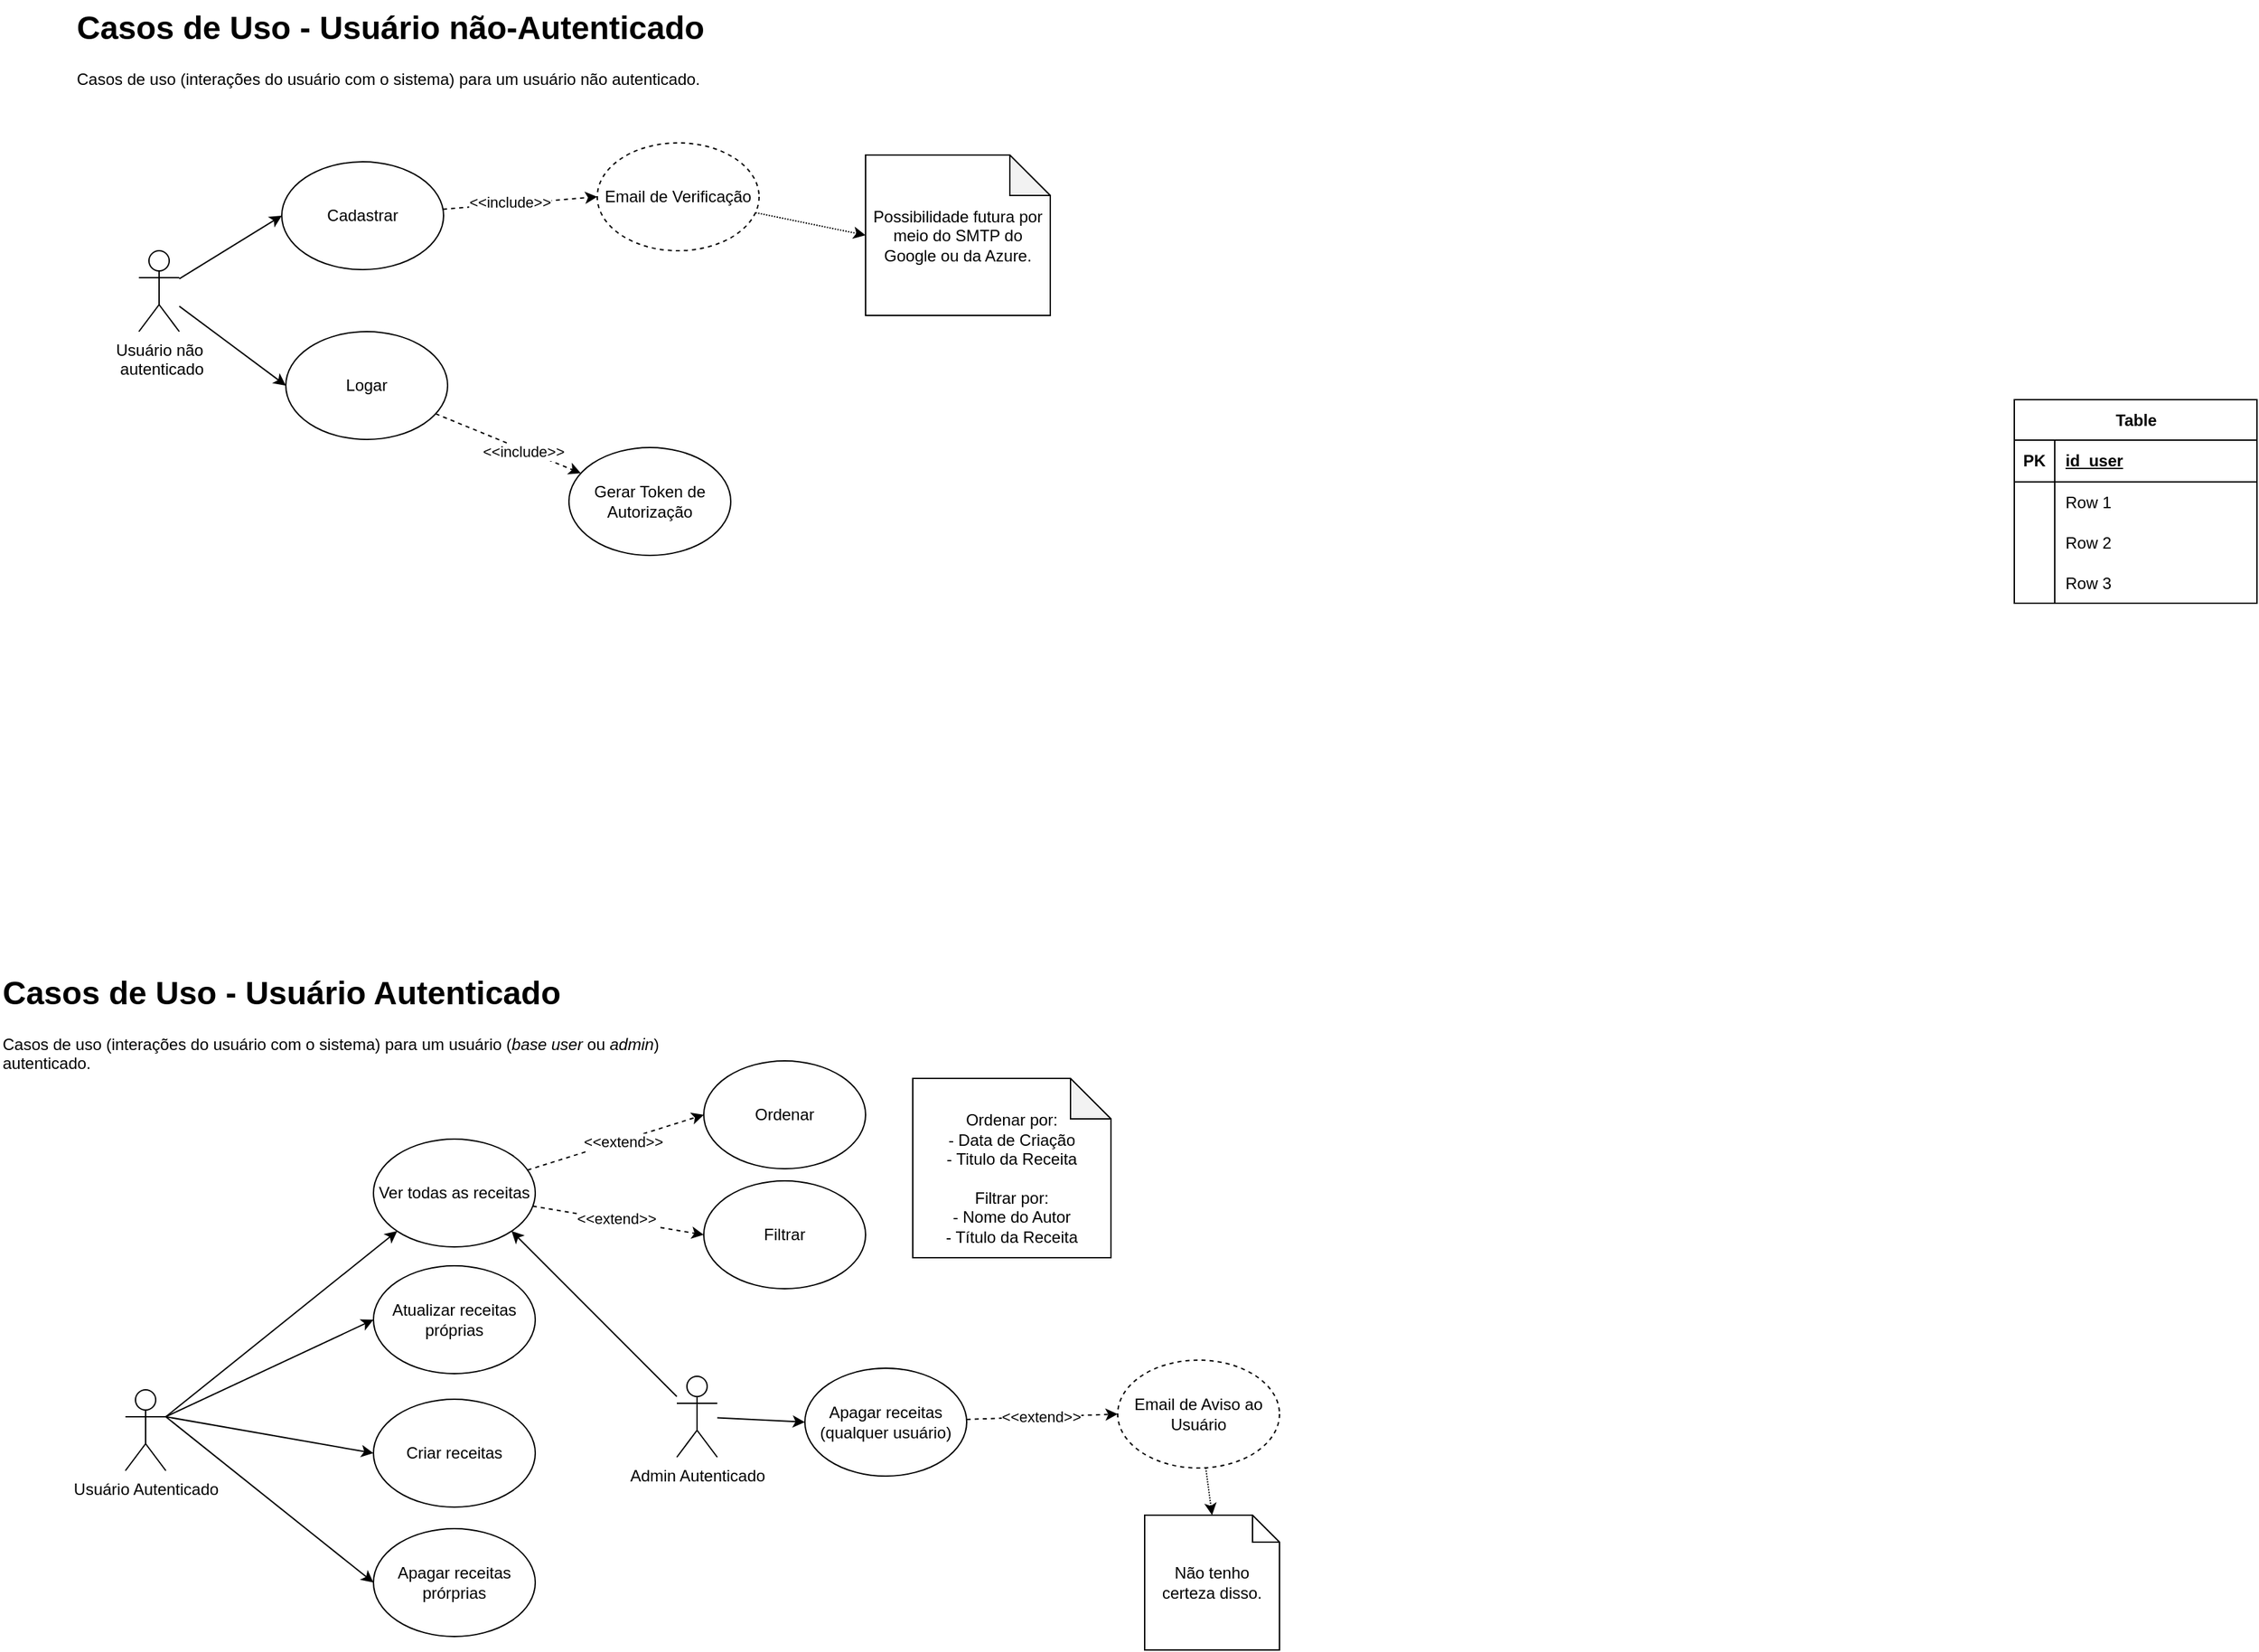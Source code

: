 <mxfile version="24.6.4" type="github">
  <diagram name="Page-1" id="S7Eeinbv5tM7vnfY-F3c">
    <mxGraphModel dx="2537" dy="2025" grid="0" gridSize="10" guides="1" tooltips="1" connect="1" arrows="1" fold="1" page="1" pageScale="1" pageWidth="850" pageHeight="1100" math="0" shadow="0">
      <root>
        <mxCell id="0" />
        <mxCell id="1" parent="0" />
        <mxCell id="zsw_x6GPfmMV1cNMkHco-22" style="rounded=0;orthogonalLoop=1;jettySize=auto;html=1;exitX=1;exitY=0.333;exitDx=0;exitDy=0;exitPerimeter=0;entryX=0;entryY=1;entryDx=0;entryDy=0;" parent="1" source="zsw_x6GPfmMV1cNMkHco-17" target="zsw_x6GPfmMV1cNMkHco-18" edge="1">
          <mxGeometry relative="1" as="geometry" />
        </mxCell>
        <mxCell id="zsw_x6GPfmMV1cNMkHco-23" style="rounded=0;orthogonalLoop=1;jettySize=auto;html=1;exitX=1;exitY=0.333;exitDx=0;exitDy=0;exitPerimeter=0;entryX=0;entryY=0.5;entryDx=0;entryDy=0;" parent="1" source="zsw_x6GPfmMV1cNMkHco-17" target="zsw_x6GPfmMV1cNMkHco-55" edge="1">
          <mxGeometry relative="1" as="geometry">
            <mxPoint x="-426" y="542" as="targetPoint" />
          </mxGeometry>
        </mxCell>
        <mxCell id="zsw_x6GPfmMV1cNMkHco-24" style="rounded=0;orthogonalLoop=1;jettySize=auto;html=1;exitX=1;exitY=0.333;exitDx=0;exitDy=0;exitPerimeter=0;entryX=0;entryY=0.5;entryDx=0;entryDy=0;" parent="1" source="zsw_x6GPfmMV1cNMkHco-17" target="zsw_x6GPfmMV1cNMkHco-20" edge="1">
          <mxGeometry relative="1" as="geometry" />
        </mxCell>
        <mxCell id="zsw_x6GPfmMV1cNMkHco-26" style="rounded=0;orthogonalLoop=1;jettySize=auto;html=1;exitX=1;exitY=0.333;exitDx=0;exitDy=0;exitPerimeter=0;entryX=0;entryY=0.5;entryDx=0;entryDy=0;" parent="1" source="zsw_x6GPfmMV1cNMkHco-17" target="zsw_x6GPfmMV1cNMkHco-25" edge="1">
          <mxGeometry relative="1" as="geometry" />
        </mxCell>
        <mxCell id="zsw_x6GPfmMV1cNMkHco-17" value="Usuário Autenticado&lt;div&gt;&lt;br&gt;&lt;/div&gt;" style="shape=umlActor;verticalLabelPosition=bottom;verticalAlign=top;html=1;outlineConnect=0;" parent="1" vertex="1">
          <mxGeometry x="-668" y="578" width="30" height="60" as="geometry" />
        </mxCell>
        <mxCell id="zsw_x6GPfmMV1cNMkHco-69" style="rounded=0;orthogonalLoop=1;jettySize=auto;html=1;entryX=0;entryY=0.5;entryDx=0;entryDy=0;dashed=1;" parent="1" source="zsw_x6GPfmMV1cNMkHco-18" target="zsw_x6GPfmMV1cNMkHco-52" edge="1">
          <mxGeometry relative="1" as="geometry" />
        </mxCell>
        <mxCell id="ztY--GsbA4i9xP2L4_hL-9" value="&amp;lt;&amp;lt;extend&amp;gt;&amp;gt;" style="edgeLabel;html=1;align=center;verticalAlign=middle;resizable=0;points=[];" vertex="1" connectable="0" parent="zsw_x6GPfmMV1cNMkHco-69">
          <mxGeometry x="0.077" y="-1" relative="1" as="geometry">
            <mxPoint as="offset" />
          </mxGeometry>
        </mxCell>
        <mxCell id="zsw_x6GPfmMV1cNMkHco-70" style="rounded=0;orthogonalLoop=1;jettySize=auto;html=1;entryX=0;entryY=0.5;entryDx=0;entryDy=0;dashed=1;" parent="1" source="zsw_x6GPfmMV1cNMkHco-18" target="zsw_x6GPfmMV1cNMkHco-53" edge="1">
          <mxGeometry relative="1" as="geometry" />
        </mxCell>
        <mxCell id="ztY--GsbA4i9xP2L4_hL-10" value="&amp;lt;&amp;lt;extend&amp;gt;&amp;gt;" style="edgeLabel;html=1;align=center;verticalAlign=middle;resizable=0;points=[];" vertex="1" connectable="0" parent="zsw_x6GPfmMV1cNMkHco-70">
          <mxGeometry x="-0.031" y="1" relative="1" as="geometry">
            <mxPoint as="offset" />
          </mxGeometry>
        </mxCell>
        <mxCell id="zsw_x6GPfmMV1cNMkHco-18" value="Ver todas as receitas" style="ellipse;whiteSpace=wrap;html=1;" parent="1" vertex="1">
          <mxGeometry x="-484" y="392" width="120" height="80" as="geometry" />
        </mxCell>
        <mxCell id="zsw_x6GPfmMV1cNMkHco-20" value="Criar receitas" style="ellipse;whiteSpace=wrap;html=1;" parent="1" vertex="1">
          <mxGeometry x="-484" y="585" width="120" height="80" as="geometry" />
        </mxCell>
        <mxCell id="zsw_x6GPfmMV1cNMkHco-21" value="&lt;div&gt;&lt;br&gt;&lt;/div&gt;&lt;div&gt;Ordenar por:&lt;/div&gt;&lt;div&gt;- Data de Criação&lt;/div&gt;&lt;div&gt;- Titulo da Receita&lt;/div&gt;&lt;div&gt;&lt;br&gt;&lt;/div&gt;Filtrar por:&lt;div&gt;- Nome do Autor&lt;/div&gt;&lt;div&gt;- Título da Receita&lt;/div&gt;" style="shape=note;whiteSpace=wrap;html=1;backgroundOutline=1;darkOpacity=0.05;" parent="1" vertex="1">
          <mxGeometry x="-84" y="347" width="147" height="133" as="geometry" />
        </mxCell>
        <mxCell id="zsw_x6GPfmMV1cNMkHco-25" value="Apagar receitas prórprias" style="ellipse;whiteSpace=wrap;html=1;" parent="1" vertex="1">
          <mxGeometry x="-484" y="681" width="120" height="80" as="geometry" />
        </mxCell>
        <mxCell id="zsw_x6GPfmMV1cNMkHco-31" value="Table" style="shape=table;startSize=30;container=1;collapsible=1;childLayout=tableLayout;fixedRows=1;rowLines=0;fontStyle=1;align=center;resizeLast=1;html=1;" parent="1" vertex="1">
          <mxGeometry x="733" y="-156.5" width="180" height="151" as="geometry" />
        </mxCell>
        <mxCell id="zsw_x6GPfmMV1cNMkHco-32" value="" style="shape=tableRow;horizontal=0;startSize=0;swimlaneHead=0;swimlaneBody=0;fillColor=none;collapsible=0;dropTarget=0;points=[[0,0.5],[1,0.5]];portConstraint=eastwest;top=0;left=0;right=0;bottom=1;" parent="zsw_x6GPfmMV1cNMkHco-31" vertex="1">
          <mxGeometry y="30" width="180" height="31" as="geometry" />
        </mxCell>
        <mxCell id="zsw_x6GPfmMV1cNMkHco-33" value="PK" style="shape=partialRectangle;connectable=0;fillColor=none;top=0;left=0;bottom=0;right=0;fontStyle=1;overflow=hidden;whiteSpace=wrap;html=1;" parent="zsw_x6GPfmMV1cNMkHco-32" vertex="1">
          <mxGeometry width="30" height="31" as="geometry">
            <mxRectangle width="30" height="31" as="alternateBounds" />
          </mxGeometry>
        </mxCell>
        <mxCell id="zsw_x6GPfmMV1cNMkHco-34" value="id_user" style="shape=partialRectangle;connectable=0;fillColor=none;top=0;left=0;bottom=0;right=0;align=left;spacingLeft=6;fontStyle=5;overflow=hidden;whiteSpace=wrap;html=1;" parent="zsw_x6GPfmMV1cNMkHco-32" vertex="1">
          <mxGeometry x="30" width="150" height="31" as="geometry">
            <mxRectangle width="150" height="31" as="alternateBounds" />
          </mxGeometry>
        </mxCell>
        <mxCell id="zsw_x6GPfmMV1cNMkHco-35" value="" style="shape=tableRow;horizontal=0;startSize=0;swimlaneHead=0;swimlaneBody=0;fillColor=none;collapsible=0;dropTarget=0;points=[[0,0.5],[1,0.5]];portConstraint=eastwest;top=0;left=0;right=0;bottom=0;" parent="zsw_x6GPfmMV1cNMkHco-31" vertex="1">
          <mxGeometry y="61" width="180" height="30" as="geometry" />
        </mxCell>
        <mxCell id="zsw_x6GPfmMV1cNMkHco-36" value="" style="shape=partialRectangle;connectable=0;fillColor=none;top=0;left=0;bottom=0;right=0;editable=1;overflow=hidden;whiteSpace=wrap;html=1;" parent="zsw_x6GPfmMV1cNMkHco-35" vertex="1">
          <mxGeometry width="30" height="30" as="geometry">
            <mxRectangle width="30" height="30" as="alternateBounds" />
          </mxGeometry>
        </mxCell>
        <mxCell id="zsw_x6GPfmMV1cNMkHco-37" value="Row 1" style="shape=partialRectangle;connectable=0;fillColor=none;top=0;left=0;bottom=0;right=0;align=left;spacingLeft=6;overflow=hidden;whiteSpace=wrap;html=1;" parent="zsw_x6GPfmMV1cNMkHco-35" vertex="1">
          <mxGeometry x="30" width="150" height="30" as="geometry">
            <mxRectangle width="150" height="30" as="alternateBounds" />
          </mxGeometry>
        </mxCell>
        <mxCell id="zsw_x6GPfmMV1cNMkHco-38" value="" style="shape=tableRow;horizontal=0;startSize=0;swimlaneHead=0;swimlaneBody=0;fillColor=none;collapsible=0;dropTarget=0;points=[[0,0.5],[1,0.5]];portConstraint=eastwest;top=0;left=0;right=0;bottom=0;" parent="zsw_x6GPfmMV1cNMkHco-31" vertex="1">
          <mxGeometry y="91" width="180" height="30" as="geometry" />
        </mxCell>
        <mxCell id="zsw_x6GPfmMV1cNMkHco-39" value="" style="shape=partialRectangle;connectable=0;fillColor=none;top=0;left=0;bottom=0;right=0;editable=1;overflow=hidden;whiteSpace=wrap;html=1;" parent="zsw_x6GPfmMV1cNMkHco-38" vertex="1">
          <mxGeometry width="30" height="30" as="geometry">
            <mxRectangle width="30" height="30" as="alternateBounds" />
          </mxGeometry>
        </mxCell>
        <mxCell id="zsw_x6GPfmMV1cNMkHco-40" value="Row 2" style="shape=partialRectangle;connectable=0;fillColor=none;top=0;left=0;bottom=0;right=0;align=left;spacingLeft=6;overflow=hidden;whiteSpace=wrap;html=1;" parent="zsw_x6GPfmMV1cNMkHco-38" vertex="1">
          <mxGeometry x="30" width="150" height="30" as="geometry">
            <mxRectangle width="150" height="30" as="alternateBounds" />
          </mxGeometry>
        </mxCell>
        <mxCell id="zsw_x6GPfmMV1cNMkHco-41" value="" style="shape=tableRow;horizontal=0;startSize=0;swimlaneHead=0;swimlaneBody=0;fillColor=none;collapsible=0;dropTarget=0;points=[[0,0.5],[1,0.5]];portConstraint=eastwest;top=0;left=0;right=0;bottom=0;" parent="zsw_x6GPfmMV1cNMkHco-31" vertex="1">
          <mxGeometry y="121" width="180" height="30" as="geometry" />
        </mxCell>
        <mxCell id="zsw_x6GPfmMV1cNMkHco-42" value="" style="shape=partialRectangle;connectable=0;fillColor=none;top=0;left=0;bottom=0;right=0;editable=1;overflow=hidden;whiteSpace=wrap;html=1;" parent="zsw_x6GPfmMV1cNMkHco-41" vertex="1">
          <mxGeometry width="30" height="30" as="geometry">
            <mxRectangle width="30" height="30" as="alternateBounds" />
          </mxGeometry>
        </mxCell>
        <mxCell id="zsw_x6GPfmMV1cNMkHco-43" value="Row 3" style="shape=partialRectangle;connectable=0;fillColor=none;top=0;left=0;bottom=0;right=0;align=left;spacingLeft=6;overflow=hidden;whiteSpace=wrap;html=1;" parent="zsw_x6GPfmMV1cNMkHco-41" vertex="1">
          <mxGeometry x="30" width="150" height="30" as="geometry">
            <mxRectangle width="150" height="30" as="alternateBounds" />
          </mxGeometry>
        </mxCell>
        <mxCell id="ztY--GsbA4i9xP2L4_hL-3" style="rounded=0;orthogonalLoop=1;jettySize=auto;html=1;entryX=0;entryY=0.5;entryDx=0;entryDy=0;dashed=1;" edge="1" parent="1" source="zsw_x6GPfmMV1cNMkHco-45" target="ztY--GsbA4i9xP2L4_hL-2">
          <mxGeometry relative="1" as="geometry" />
        </mxCell>
        <mxCell id="ztY--GsbA4i9xP2L4_hL-6" value="&amp;lt;&amp;lt;include&amp;gt;&amp;gt;" style="edgeLabel;html=1;align=center;verticalAlign=middle;resizable=0;points=[];" vertex="1" connectable="0" parent="ztY--GsbA4i9xP2L4_hL-3">
          <mxGeometry x="-0.313" relative="1" as="geometry">
            <mxPoint x="10" y="-2" as="offset" />
          </mxGeometry>
        </mxCell>
        <mxCell id="zsw_x6GPfmMV1cNMkHco-45" value="Cadastrar" style="ellipse;whiteSpace=wrap;html=1;" parent="1" vertex="1">
          <mxGeometry x="-552" y="-333" width="120" height="80" as="geometry" />
        </mxCell>
        <mxCell id="zsw_x6GPfmMV1cNMkHco-68" style="rounded=0;orthogonalLoop=1;jettySize=auto;html=1;dashed=1;" parent="1" source="zsw_x6GPfmMV1cNMkHco-46" target="zsw_x6GPfmMV1cNMkHco-47" edge="1">
          <mxGeometry relative="1" as="geometry" />
        </mxCell>
        <mxCell id="ztY--GsbA4i9xP2L4_hL-7" value="&amp;lt;&amp;lt;include&amp;gt;&amp;gt;" style="edgeLabel;html=1;align=center;verticalAlign=middle;resizable=0;points=[];" vertex="1" connectable="0" parent="zsw_x6GPfmMV1cNMkHco-68">
          <mxGeometry x="0.201" y="-1" relative="1" as="geometry">
            <mxPoint as="offset" />
          </mxGeometry>
        </mxCell>
        <mxCell id="zsw_x6GPfmMV1cNMkHco-46" value="Logar" style="ellipse;whiteSpace=wrap;html=1;" parent="1" vertex="1">
          <mxGeometry x="-549" y="-207" width="120" height="80" as="geometry" />
        </mxCell>
        <mxCell id="zsw_x6GPfmMV1cNMkHco-47" value="Gerar Token de Autorização" style="ellipse;whiteSpace=wrap;html=1;" parent="1" vertex="1">
          <mxGeometry x="-339" y="-121" width="120" height="80" as="geometry" />
        </mxCell>
        <mxCell id="zsw_x6GPfmMV1cNMkHco-66" style="rounded=0;orthogonalLoop=1;jettySize=auto;html=1;entryX=0;entryY=0.5;entryDx=0;entryDy=0;" parent="1" source="zsw_x6GPfmMV1cNMkHco-48" target="zsw_x6GPfmMV1cNMkHco-45" edge="1">
          <mxGeometry relative="1" as="geometry" />
        </mxCell>
        <mxCell id="zsw_x6GPfmMV1cNMkHco-67" style="rounded=0;orthogonalLoop=1;jettySize=auto;html=1;entryX=0;entryY=0.5;entryDx=0;entryDy=0;" parent="1" source="zsw_x6GPfmMV1cNMkHco-48" target="zsw_x6GPfmMV1cNMkHco-46" edge="1">
          <mxGeometry relative="1" as="geometry" />
        </mxCell>
        <mxCell id="zsw_x6GPfmMV1cNMkHco-48" value="Usuário não&lt;div&gt;&amp;nbsp;autenticado&lt;/div&gt;" style="shape=umlActor;verticalLabelPosition=bottom;verticalAlign=top;html=1;outlineConnect=0;" parent="1" vertex="1">
          <mxGeometry x="-658" y="-267" width="30" height="60" as="geometry" />
        </mxCell>
        <mxCell id="zsw_x6GPfmMV1cNMkHco-52" value="Ordenar" style="ellipse;whiteSpace=wrap;html=1;" parent="1" vertex="1">
          <mxGeometry x="-239" y="334" width="120" height="80" as="geometry" />
        </mxCell>
        <mxCell id="zsw_x6GPfmMV1cNMkHco-53" value="Filtrar" style="ellipse;whiteSpace=wrap;html=1;" parent="1" vertex="1">
          <mxGeometry x="-239" y="423" width="120" height="80" as="geometry" />
        </mxCell>
        <mxCell id="zsw_x6GPfmMV1cNMkHco-54" style="edgeStyle=orthogonalEdgeStyle;rounded=0;orthogonalLoop=1;jettySize=auto;html=1;exitX=0.5;exitY=1;exitDx=0;exitDy=0;" parent="1" source="zsw_x6GPfmMV1cNMkHco-53" target="zsw_x6GPfmMV1cNMkHco-53" edge="1">
          <mxGeometry relative="1" as="geometry" />
        </mxCell>
        <mxCell id="zsw_x6GPfmMV1cNMkHco-55" value="Atualizar receitas próprias" style="ellipse;whiteSpace=wrap;html=1;" parent="1" vertex="1">
          <mxGeometry x="-484" y="486" width="120" height="80" as="geometry" />
        </mxCell>
        <mxCell id="zsw_x6GPfmMV1cNMkHco-59" style="rounded=0;orthogonalLoop=1;jettySize=auto;html=1;entryX=1;entryY=1;entryDx=0;entryDy=0;" parent="1" source="zsw_x6GPfmMV1cNMkHco-58" target="zsw_x6GPfmMV1cNMkHco-18" edge="1">
          <mxGeometry relative="1" as="geometry" />
        </mxCell>
        <mxCell id="zsw_x6GPfmMV1cNMkHco-65" style="rounded=0;orthogonalLoop=1;jettySize=auto;html=1;entryX=0;entryY=0.5;entryDx=0;entryDy=0;" parent="1" source="zsw_x6GPfmMV1cNMkHco-58" target="zsw_x6GPfmMV1cNMkHco-64" edge="1">
          <mxGeometry relative="1" as="geometry" />
        </mxCell>
        <mxCell id="zsw_x6GPfmMV1cNMkHco-58" value="&lt;div&gt;Admin Autenticado&lt;/div&gt;" style="shape=umlActor;verticalLabelPosition=bottom;verticalAlign=top;html=1;outlineConnect=0;" parent="1" vertex="1">
          <mxGeometry x="-259" y="568" width="30" height="60" as="geometry" />
        </mxCell>
        <mxCell id="ztY--GsbA4i9xP2L4_hL-12" style="rounded=0;orthogonalLoop=1;jettySize=auto;html=1;entryX=0;entryY=0.5;entryDx=0;entryDy=0;dashed=1;" edge="1" parent="1">
          <mxGeometry relative="1" as="geometry">
            <mxPoint x="-44.079" y="599.978" as="sourcePoint" />
            <mxPoint x="68" y="596.03" as="targetPoint" />
          </mxGeometry>
        </mxCell>
        <mxCell id="ztY--GsbA4i9xP2L4_hL-13" value="&amp;lt;&amp;lt;extend&amp;gt;&amp;gt;" style="edgeLabel;html=1;align=center;verticalAlign=middle;resizable=0;points=[];" vertex="1" connectable="0" parent="ztY--GsbA4i9xP2L4_hL-12">
          <mxGeometry x="0.082" y="-1" relative="1" as="geometry">
            <mxPoint x="-6" y="-1" as="offset" />
          </mxGeometry>
        </mxCell>
        <mxCell id="zsw_x6GPfmMV1cNMkHco-64" value="Apagar receitas (qualquer usuário)" style="ellipse;whiteSpace=wrap;html=1;" parent="1" vertex="1">
          <mxGeometry x="-164" y="562" width="120" height="80" as="geometry" />
        </mxCell>
        <mxCell id="ztY--GsbA4i9xP2L4_hL-1" value="&lt;h1 style=&quot;margin-top: 0px;&quot;&gt;Casos de Uso - Usuário não-Autenticado&lt;/h1&gt;&lt;p&gt;Casos de uso (interações do usuário com o sistema) para um usuário não autenticado.&lt;/p&gt;" style="text;html=1;whiteSpace=wrap;overflow=hidden;rounded=0;" vertex="1" parent="1">
          <mxGeometry x="-706" y="-453" width="510" height="120" as="geometry" />
        </mxCell>
        <mxCell id="ztY--GsbA4i9xP2L4_hL-2" value="Email de Verificação" style="ellipse;whiteSpace=wrap;html=1;dashed=1;" vertex="1" parent="1">
          <mxGeometry x="-318" y="-347" width="120" height="80" as="geometry" />
        </mxCell>
        <mxCell id="ztY--GsbA4i9xP2L4_hL-4" value="Possibilidade futura por meio do SMTP do Google ou da Azure." style="shape=note;whiteSpace=wrap;html=1;backgroundOutline=1;darkOpacity=0.05;" vertex="1" parent="1">
          <mxGeometry x="-119" y="-338" width="137" height="119" as="geometry" />
        </mxCell>
        <mxCell id="ztY--GsbA4i9xP2L4_hL-5" style="rounded=0;orthogonalLoop=1;jettySize=auto;html=1;entryX=0;entryY=0.5;entryDx=0;entryDy=0;entryPerimeter=0;dashed=1;dashPattern=1 1;" edge="1" parent="1" source="ztY--GsbA4i9xP2L4_hL-2" target="ztY--GsbA4i9xP2L4_hL-4">
          <mxGeometry relative="1" as="geometry" />
        </mxCell>
        <mxCell id="ztY--GsbA4i9xP2L4_hL-11" value="Email de Aviso ao Usuário" style="ellipse;whiteSpace=wrap;html=1;dashed=1;" vertex="1" parent="1">
          <mxGeometry x="68" y="556" width="120" height="80" as="geometry" />
        </mxCell>
        <mxCell id="ztY--GsbA4i9xP2L4_hL-14" value="Não tenho certeza disso." style="shape=note;size=20;whiteSpace=wrap;html=1;" vertex="1" parent="1">
          <mxGeometry x="88" y="671" width="100" height="100" as="geometry" />
        </mxCell>
        <mxCell id="ztY--GsbA4i9xP2L4_hL-15" style="rounded=0;orthogonalLoop=1;jettySize=auto;html=1;entryX=0.5;entryY=0;entryDx=0;entryDy=0;entryPerimeter=0;dashed=1;dashPattern=1 1;" edge="1" parent="1" source="ztY--GsbA4i9xP2L4_hL-11" target="ztY--GsbA4i9xP2L4_hL-14">
          <mxGeometry relative="1" as="geometry" />
        </mxCell>
        <mxCell id="ztY--GsbA4i9xP2L4_hL-16" value="&lt;h1 style=&quot;margin-top: 0px;&quot;&gt;Casos de Uso - Usuário Autenticado&lt;/h1&gt;&lt;p&gt;Casos de uso (interações do usuário com o sistema) para um usuário (&lt;i&gt;base user&lt;/i&gt; ou &lt;i&gt;admin&lt;/i&gt;) autenticado.&lt;/p&gt;" style="text;html=1;whiteSpace=wrap;overflow=hidden;rounded=0;" vertex="1" parent="1">
          <mxGeometry x="-761" y="263" width="510" height="120" as="geometry" />
        </mxCell>
      </root>
    </mxGraphModel>
  </diagram>
</mxfile>
